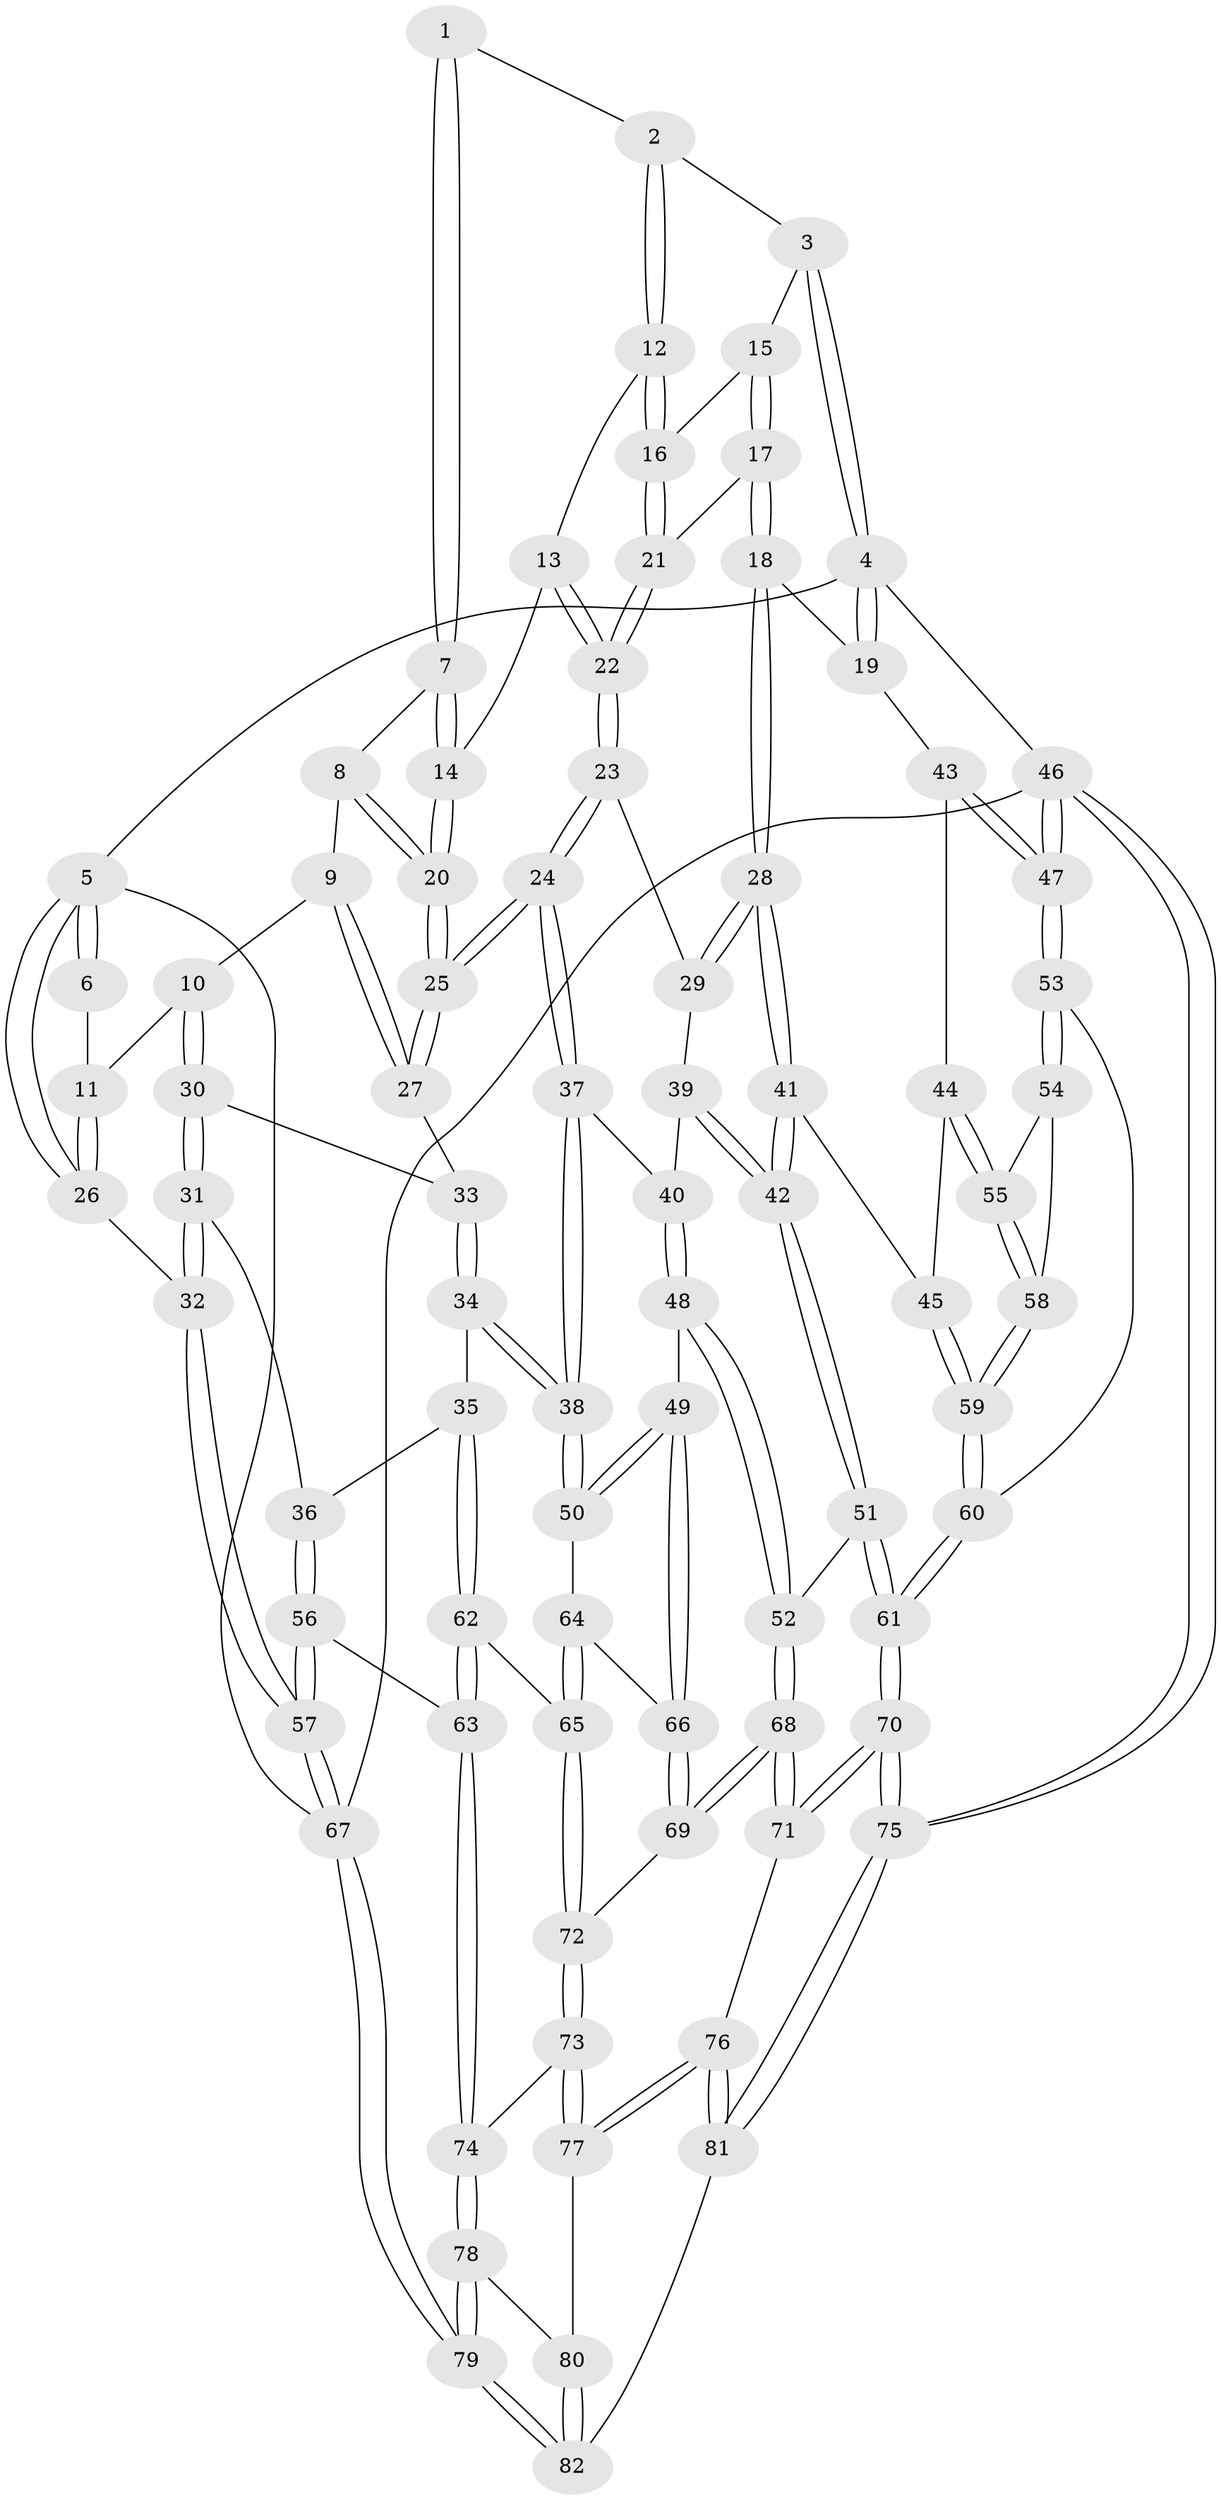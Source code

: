 // Generated by graph-tools (version 1.1) at 2025/27/03/09/25 03:27:04]
// undirected, 82 vertices, 202 edges
graph export_dot {
graph [start="1"]
  node [color=gray90,style=filled];
  1 [pos="+0.27018203174635746+0"];
  2 [pos="+0.7100859271632651+0"];
  3 [pos="+0.7233290670199461+0"];
  4 [pos="+1+0"];
  5 [pos="+0+0"];
  6 [pos="+0.2694370896754984+0"];
  7 [pos="+0.2952576741987247+0"];
  8 [pos="+0.313712169039085+0"];
  9 [pos="+0.2545123453427519+0.15952389886118729"];
  10 [pos="+0.1784195052425435+0.1745608016946442"];
  11 [pos="+0.08217549209218032+0.13039328471815442"];
  12 [pos="+0.6500802980988465+0"];
  13 [pos="+0.5637724121139017+0.04969809060337107"];
  14 [pos="+0.5283712123672042+0.0863943316585526"];
  15 [pos="+0.8037365493441151+0.05610898568105838"];
  16 [pos="+0.6969584676585489+0.12235106062402125"];
  17 [pos="+0.8391719094043847+0.16367732637224797"];
  18 [pos="+0.9292894749212418+0.21433409264919193"];
  19 [pos="+1+0.1729840725323531"];
  20 [pos="+0.4826382906209635+0.17141628995506528"];
  21 [pos="+0.705330022193386+0.16499041892878286"];
  22 [pos="+0.6802533814840552+0.19106461160632715"];
  23 [pos="+0.6172866668059496+0.2710287586590565"];
  24 [pos="+0.4836090422557064+0.2650368186642139"];
  25 [pos="+0.4795794085764554+0.2606973313138581"];
  26 [pos="+0+0.1939498436727782"];
  27 [pos="+0.3762593890167954+0.2538865757301058"];
  28 [pos="+0.7644501684075526+0.38622856074550527"];
  29 [pos="+0.6666235784257387+0.3147925427111082"];
  30 [pos="+0.17517280445429717+0.24979861523814662"];
  31 [pos="+0.0611891591015127+0.41271219710314144"];
  32 [pos="+0+0.36412597216135967"];
  33 [pos="+0.26434522960499685+0.34427232261150403"];
  34 [pos="+0.21501684219961403+0.44550653954647307"];
  35 [pos="+0.1914613543253675+0.45356692595789605"];
  36 [pos="+0.0756374090599169+0.42112443553360995"];
  37 [pos="+0.4739921588360409+0.35428871814533996"];
  38 [pos="+0.3592350666450743+0.4949409551720171"];
  39 [pos="+0.5869687059224452+0.4693053618826273"];
  40 [pos="+0.5481600676258659+0.47445608222309427"];
  41 [pos="+0.7705067166566513+0.43120181157035536"];
  42 [pos="+0.7274116531304442+0.47893569661260066"];
  43 [pos="+1+0.21473540195334803"];
  44 [pos="+0.8590425331303742+0.47234106945083704"];
  45 [pos="+0.8053677221633799+0.45304998818842995"];
  46 [pos="+1+1"];
  47 [pos="+1+0.6149231739567893"];
  48 [pos="+0.5363124356215986+0.5539914765373231"];
  49 [pos="+0.50163257343022+0.5681246499944322"];
  50 [pos="+0.3597573670748563+0.49640392501044245"];
  51 [pos="+0.7067341887590398+0.5393631581781232"];
  52 [pos="+0.5576328481419078+0.5689057945186307"];
  53 [pos="+1+0.6011813993768402"];
  54 [pos="+0.9456212784047102+0.5323023135243318"];
  55 [pos="+0.8993202296738207+0.5072818919943449"];
  56 [pos="+0.07744531739246995+0.7267610651788733"];
  57 [pos="+0+0.9324622441516999"];
  58 [pos="+0.8361741701250579+0.6291727679227598"];
  59 [pos="+0.8258226143707103+0.6472572028517461"];
  60 [pos="+0.819923368482199+0.6824302031087166"];
  61 [pos="+0.7289916112759326+0.7640965186988344"];
  62 [pos="+0.19746127318472162+0.6690322615418851"];
  63 [pos="+0.17439865065065518+0.7013865725072771"];
  64 [pos="+0.35199171247459154+0.5571884491733862"];
  65 [pos="+0.32012420145774273+0.6332695069577827"];
  66 [pos="+0.46327501296543666+0.6402815600344753"];
  67 [pos="+0+1"];
  68 [pos="+0.6347589903438138+0.7337092447647855"];
  69 [pos="+0.45751866823983783+0.6742829485186127"];
  70 [pos="+0.7151083974001896+0.7955279054398594"];
  71 [pos="+0.7021050532258887+0.7945873443865228"];
  72 [pos="+0.40915348538613006+0.7111029870895643"];
  73 [pos="+0.39707104392171066+0.7837665720609548"];
  74 [pos="+0.2808527913543212+0.8082406189390537"];
  75 [pos="+1+1"];
  76 [pos="+0.5428998830140532+0.866372422286939"];
  77 [pos="+0.4415099078348834+0.8308885416964447"];
  78 [pos="+0.25502884491609185+0.9285937778417657"];
  79 [pos="+0.09492051575545443+1"];
  80 [pos="+0.4006489634200734+0.8909989908688541"];
  81 [pos="+0.4490737162674513+1"];
  82 [pos="+0.36591926945347114+1"];
  1 -- 2;
  1 -- 7;
  1 -- 7;
  2 -- 3;
  2 -- 12;
  2 -- 12;
  3 -- 4;
  3 -- 4;
  3 -- 15;
  4 -- 5;
  4 -- 19;
  4 -- 19;
  4 -- 46;
  5 -- 6;
  5 -- 6;
  5 -- 26;
  5 -- 26;
  5 -- 67;
  6 -- 11;
  7 -- 8;
  7 -- 14;
  7 -- 14;
  8 -- 9;
  8 -- 20;
  8 -- 20;
  9 -- 10;
  9 -- 27;
  9 -- 27;
  10 -- 11;
  10 -- 30;
  10 -- 30;
  11 -- 26;
  11 -- 26;
  12 -- 13;
  12 -- 16;
  12 -- 16;
  13 -- 14;
  13 -- 22;
  13 -- 22;
  14 -- 20;
  14 -- 20;
  15 -- 16;
  15 -- 17;
  15 -- 17;
  16 -- 21;
  16 -- 21;
  17 -- 18;
  17 -- 18;
  17 -- 21;
  18 -- 19;
  18 -- 28;
  18 -- 28;
  19 -- 43;
  20 -- 25;
  20 -- 25;
  21 -- 22;
  21 -- 22;
  22 -- 23;
  22 -- 23;
  23 -- 24;
  23 -- 24;
  23 -- 29;
  24 -- 25;
  24 -- 25;
  24 -- 37;
  24 -- 37;
  25 -- 27;
  25 -- 27;
  26 -- 32;
  27 -- 33;
  28 -- 29;
  28 -- 29;
  28 -- 41;
  28 -- 41;
  29 -- 39;
  30 -- 31;
  30 -- 31;
  30 -- 33;
  31 -- 32;
  31 -- 32;
  31 -- 36;
  32 -- 57;
  32 -- 57;
  33 -- 34;
  33 -- 34;
  34 -- 35;
  34 -- 38;
  34 -- 38;
  35 -- 36;
  35 -- 62;
  35 -- 62;
  36 -- 56;
  36 -- 56;
  37 -- 38;
  37 -- 38;
  37 -- 40;
  38 -- 50;
  38 -- 50;
  39 -- 40;
  39 -- 42;
  39 -- 42;
  40 -- 48;
  40 -- 48;
  41 -- 42;
  41 -- 42;
  41 -- 45;
  42 -- 51;
  42 -- 51;
  43 -- 44;
  43 -- 47;
  43 -- 47;
  44 -- 45;
  44 -- 55;
  44 -- 55;
  45 -- 59;
  45 -- 59;
  46 -- 47;
  46 -- 47;
  46 -- 75;
  46 -- 75;
  46 -- 67;
  47 -- 53;
  47 -- 53;
  48 -- 49;
  48 -- 52;
  48 -- 52;
  49 -- 50;
  49 -- 50;
  49 -- 66;
  49 -- 66;
  50 -- 64;
  51 -- 52;
  51 -- 61;
  51 -- 61;
  52 -- 68;
  52 -- 68;
  53 -- 54;
  53 -- 54;
  53 -- 60;
  54 -- 55;
  54 -- 58;
  55 -- 58;
  55 -- 58;
  56 -- 57;
  56 -- 57;
  56 -- 63;
  57 -- 67;
  57 -- 67;
  58 -- 59;
  58 -- 59;
  59 -- 60;
  59 -- 60;
  60 -- 61;
  60 -- 61;
  61 -- 70;
  61 -- 70;
  62 -- 63;
  62 -- 63;
  62 -- 65;
  63 -- 74;
  63 -- 74;
  64 -- 65;
  64 -- 65;
  64 -- 66;
  65 -- 72;
  65 -- 72;
  66 -- 69;
  66 -- 69;
  67 -- 79;
  67 -- 79;
  68 -- 69;
  68 -- 69;
  68 -- 71;
  68 -- 71;
  69 -- 72;
  70 -- 71;
  70 -- 71;
  70 -- 75;
  70 -- 75;
  71 -- 76;
  72 -- 73;
  72 -- 73;
  73 -- 74;
  73 -- 77;
  73 -- 77;
  74 -- 78;
  74 -- 78;
  75 -- 81;
  75 -- 81;
  76 -- 77;
  76 -- 77;
  76 -- 81;
  76 -- 81;
  77 -- 80;
  78 -- 79;
  78 -- 79;
  78 -- 80;
  79 -- 82;
  79 -- 82;
  80 -- 82;
  80 -- 82;
  81 -- 82;
}
